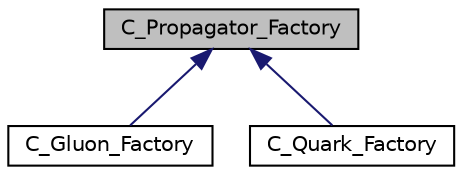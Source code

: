 digraph "C_Propagator_Factory"
{
  edge [fontname="Helvetica",fontsize="10",labelfontname="Helvetica",labelfontsize="10"];
  node [fontname="Helvetica",fontsize="10",shape=record];
  Node1 [label="C_Propagator_Factory",height=0.2,width=0.4,color="black", fillcolor="grey75", style="filled" fontcolor="black"];
  Node1 -> Node2 [dir="back",color="midnightblue",fontsize="10",style="solid"];
  Node2 [label="C_Gluon_Factory",height=0.2,width=0.4,color="black", fillcolor="white", style="filled",URL="$class_c___gluon___factory.html"];
  Node1 -> Node3 [dir="back",color="midnightblue",fontsize="10",style="solid"];
  Node3 [label="C_Quark_Factory",height=0.2,width=0.4,color="black", fillcolor="white", style="filled",URL="$class_c___quark___factory.html"];
}
